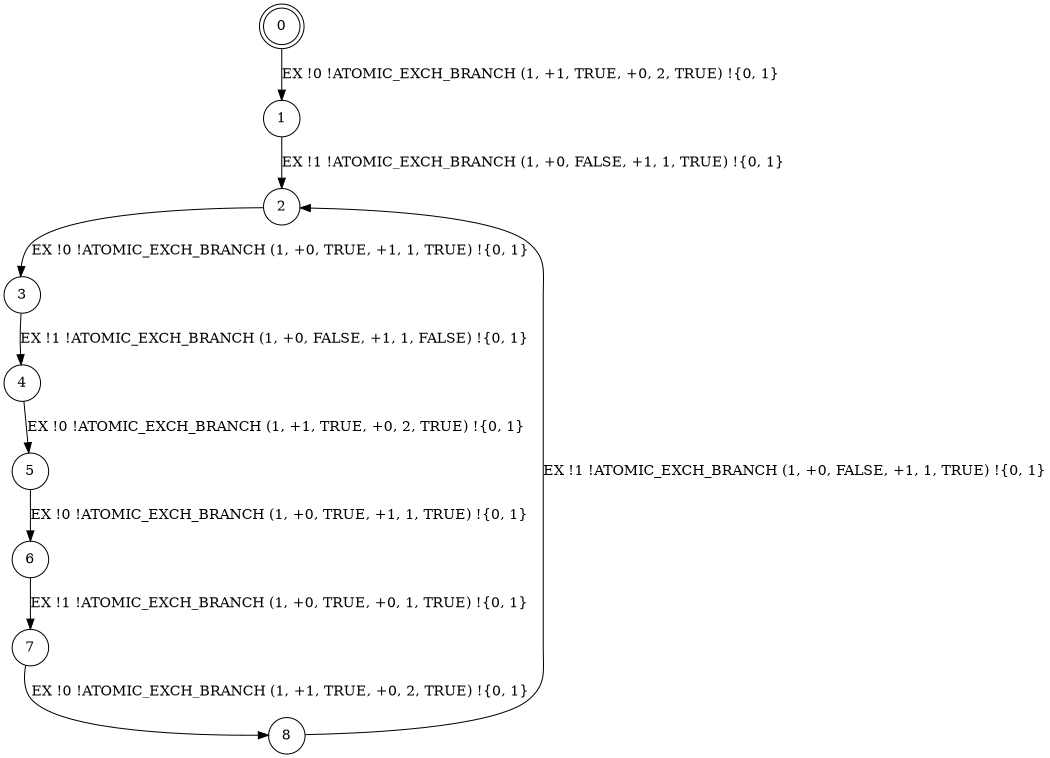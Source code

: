 digraph BCG {
size = "7, 10.5";
center = TRUE;
node [shape = circle];
0 [peripheries = 2];
0 -> 1 [label = "EX !0 !ATOMIC_EXCH_BRANCH (1, +1, TRUE, +0, 2, TRUE) !{0, 1}"];
1 -> 2 [label = "EX !1 !ATOMIC_EXCH_BRANCH (1, +0, FALSE, +1, 1, TRUE) !{0, 1}"];
2 -> 3 [label = "EX !0 !ATOMIC_EXCH_BRANCH (1, +0, TRUE, +1, 1, TRUE) !{0, 1}"];
3 -> 4 [label = "EX !1 !ATOMIC_EXCH_BRANCH (1, +0, FALSE, +1, 1, FALSE) !{0, 1}"];
4 -> 5 [label = "EX !0 !ATOMIC_EXCH_BRANCH (1, +1, TRUE, +0, 2, TRUE) !{0, 1}"];
5 -> 6 [label = "EX !0 !ATOMIC_EXCH_BRANCH (1, +0, TRUE, +1, 1, TRUE) !{0, 1}"];
6 -> 7 [label = "EX !1 !ATOMIC_EXCH_BRANCH (1, +0, TRUE, +0, 1, TRUE) !{0, 1}"];
7 -> 8 [label = "EX !0 !ATOMIC_EXCH_BRANCH (1, +1, TRUE, +0, 2, TRUE) !{0, 1}"];
8 -> 2 [label = "EX !1 !ATOMIC_EXCH_BRANCH (1, +0, FALSE, +1, 1, TRUE) !{0, 1}"];
}
